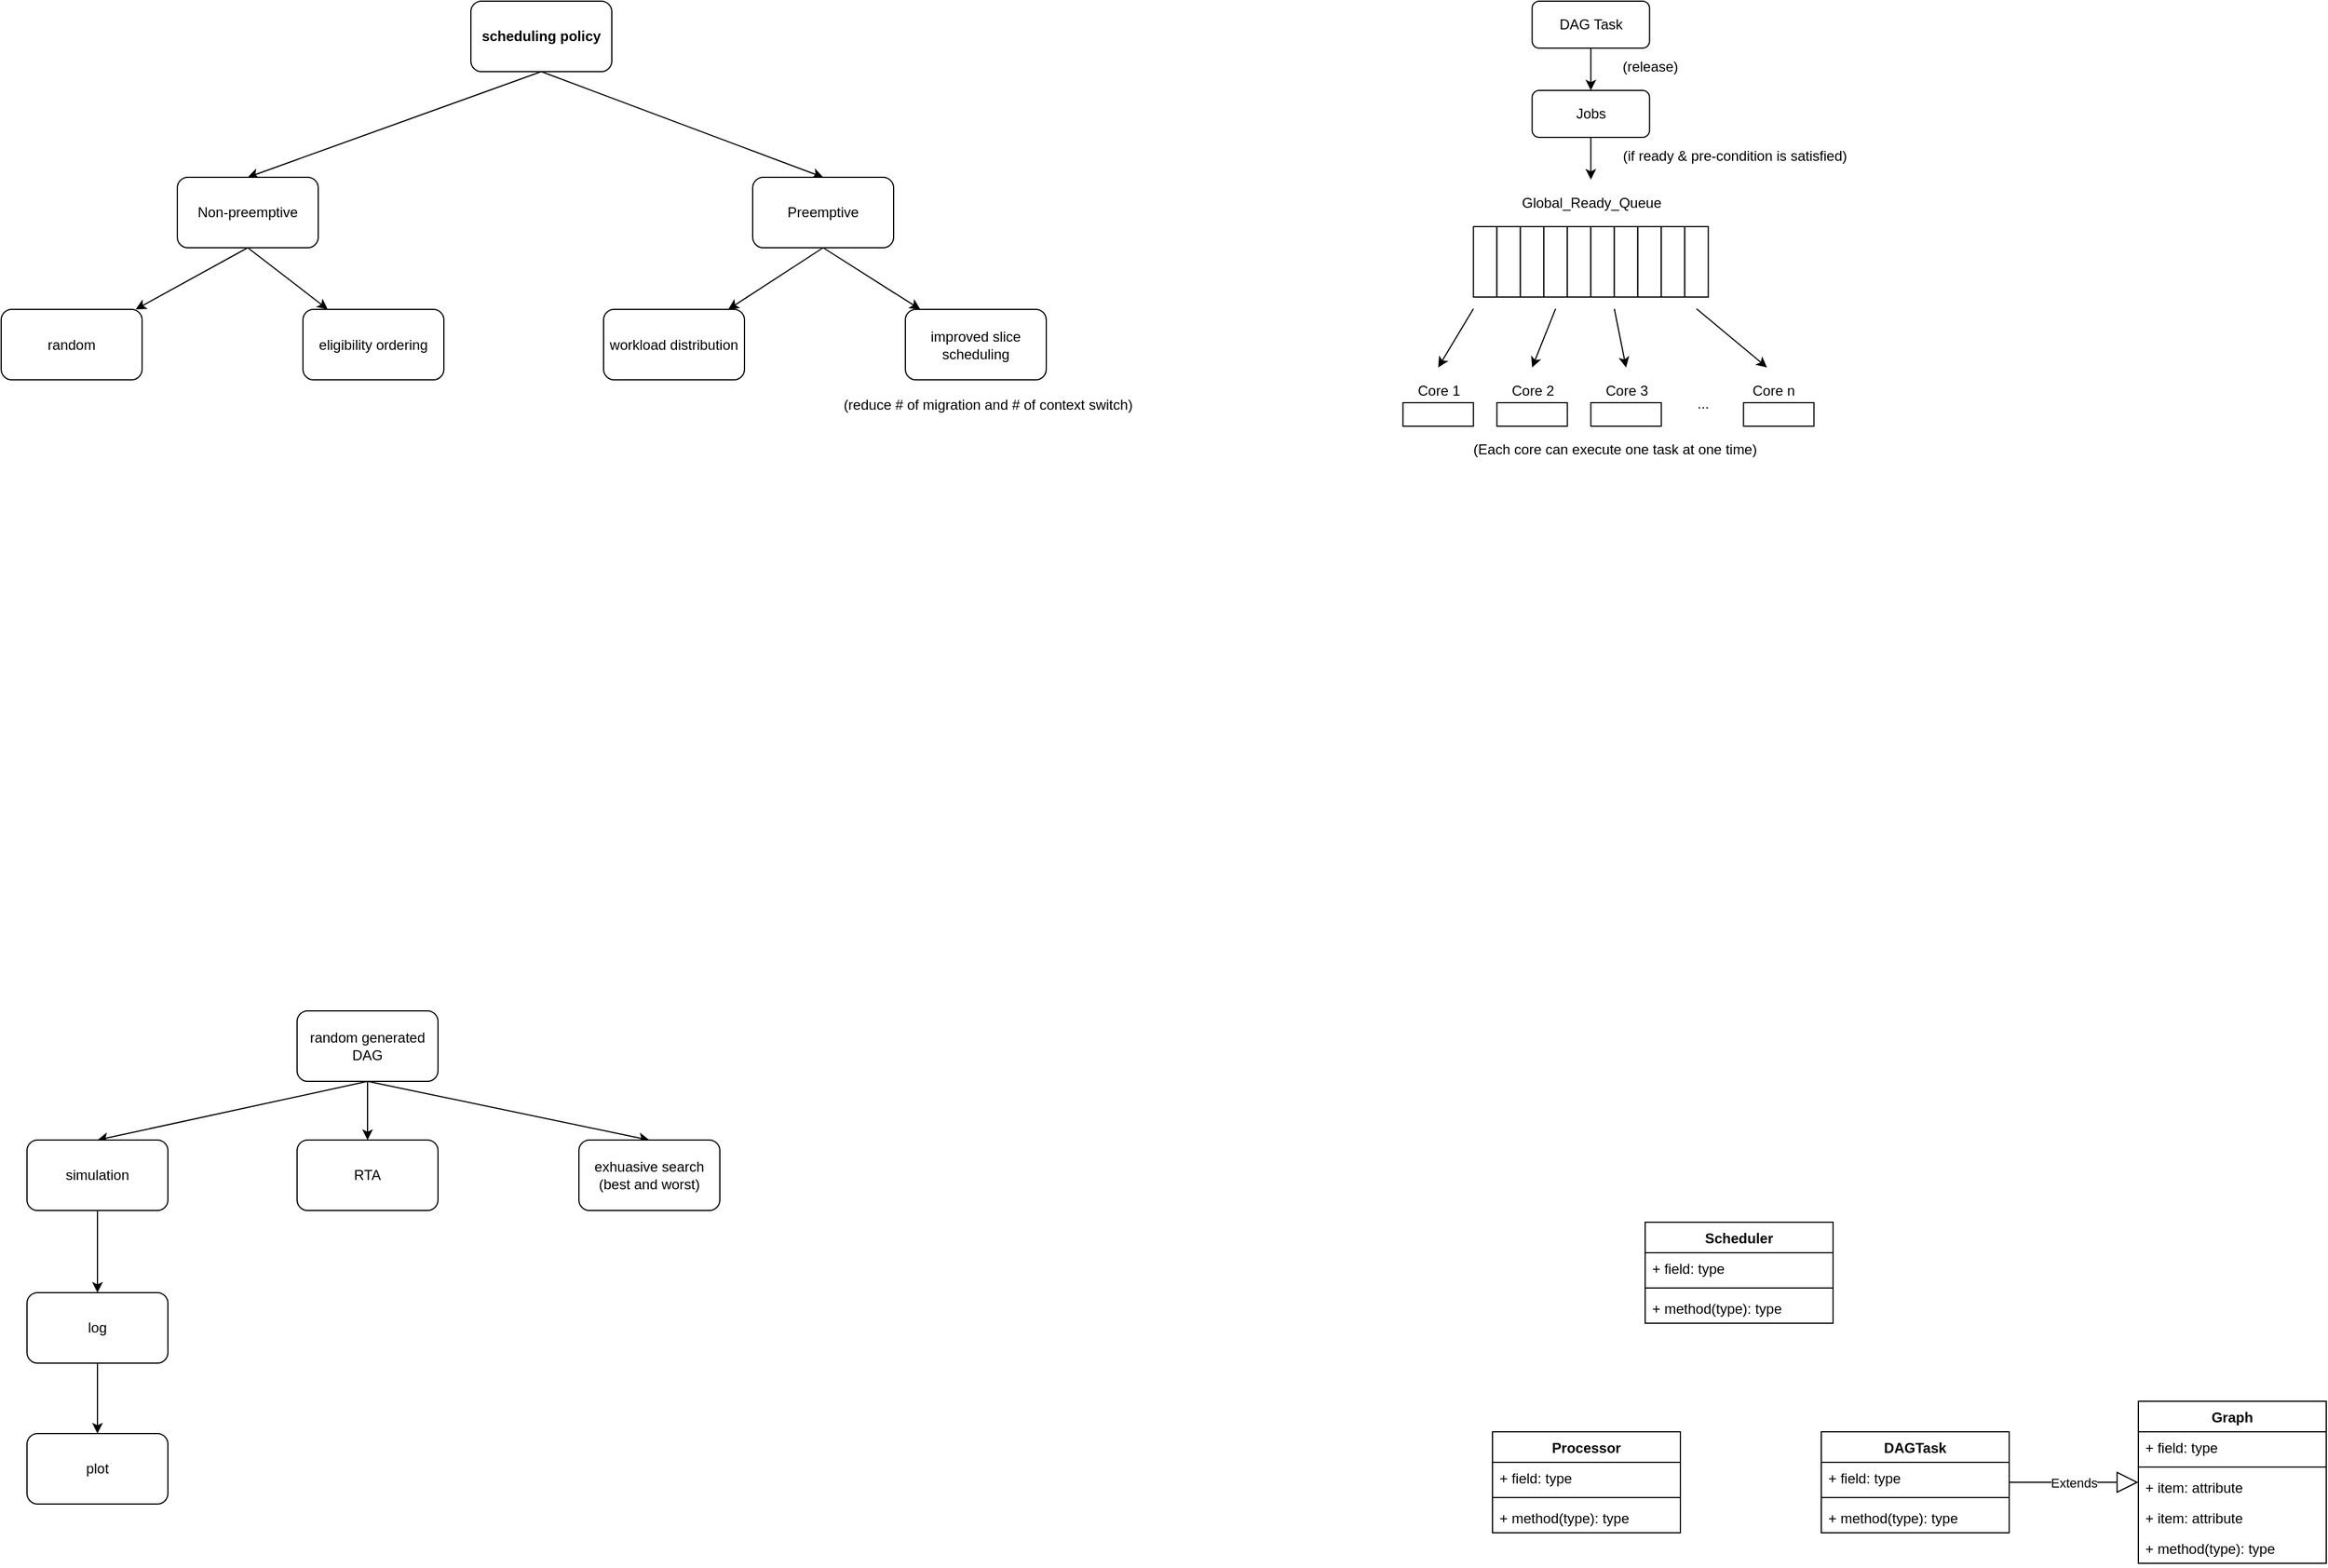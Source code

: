 <mxfile version="13.0.1" type="device"><diagram id="6-OH7U_03vElTwhA2fwM" name="Page-1"><mxGraphModel dx="2062" dy="1185" grid="1" gridSize="10" guides="1" tooltips="1" connect="1" arrows="1" fold="1" page="1" pageScale="1" pageWidth="1169" pageHeight="827" math="0" shadow="0"><root><mxCell id="0"/><mxCell id="1" parent="0"/><mxCell id="w5lps-WtKNnijoHzqmJ7-1" value="RTA" style="rounded=1;whiteSpace=wrap;html=1;" parent="1" vertex="1"><mxGeometry x="292" y="1010" width="120" height="60" as="geometry"/></mxCell><mxCell id="w5lps-WtKNnijoHzqmJ7-6" style="rounded=0;orthogonalLoop=1;jettySize=auto;html=1;exitX=0.5;exitY=1;exitDx=0;exitDy=0;entryX=0.5;entryY=0;entryDx=0;entryDy=0;" parent="1" source="w5lps-WtKNnijoHzqmJ7-2" target="w5lps-WtKNnijoHzqmJ7-4" edge="1"><mxGeometry relative="1" as="geometry"/></mxCell><mxCell id="w5lps-WtKNnijoHzqmJ7-8" style="rounded=0;orthogonalLoop=1;jettySize=auto;html=1;exitX=0.5;exitY=1;exitDx=0;exitDy=0;entryX=0.5;entryY=0;entryDx=0;entryDy=0;" parent="1" source="w5lps-WtKNnijoHzqmJ7-2" target="w5lps-WtKNnijoHzqmJ7-1" edge="1"><mxGeometry relative="1" as="geometry"/></mxCell><mxCell id="w5lps-WtKNnijoHzqmJ7-9" style="rounded=0;orthogonalLoop=1;jettySize=auto;html=1;exitX=0.5;exitY=1;exitDx=0;exitDy=0;entryX=0.5;entryY=0;entryDx=0;entryDy=0;" parent="1" source="w5lps-WtKNnijoHzqmJ7-2" target="w5lps-WtKNnijoHzqmJ7-5" edge="1"><mxGeometry relative="1" as="geometry"/></mxCell><mxCell id="w5lps-WtKNnijoHzqmJ7-2" value="random generated DAG" style="rounded=1;whiteSpace=wrap;html=1;" parent="1" vertex="1"><mxGeometry x="292" y="900" width="120" height="60" as="geometry"/></mxCell><mxCell id="w5lps-WtKNnijoHzqmJ7-11" style="edgeStyle=orthogonalEdgeStyle;curved=1;rounded=0;orthogonalLoop=1;jettySize=auto;html=1;exitX=0.5;exitY=1;exitDx=0;exitDy=0;entryX=0.5;entryY=0;entryDx=0;entryDy=0;" parent="1" source="w5lps-WtKNnijoHzqmJ7-4" target="w5lps-WtKNnijoHzqmJ7-10" edge="1"><mxGeometry relative="1" as="geometry"/></mxCell><mxCell id="w5lps-WtKNnijoHzqmJ7-4" value="simulation" style="rounded=1;whiteSpace=wrap;html=1;" parent="1" vertex="1"><mxGeometry x="62" y="1010" width="120" height="60" as="geometry"/></mxCell><mxCell id="w5lps-WtKNnijoHzqmJ7-5" value="exhuasive search (best and worst)" style="rounded=1;whiteSpace=wrap;html=1;" parent="1" vertex="1"><mxGeometry x="532" y="1010" width="120" height="60" as="geometry"/></mxCell><mxCell id="w5lps-WtKNnijoHzqmJ7-13" style="edgeStyle=orthogonalEdgeStyle;curved=1;rounded=0;orthogonalLoop=1;jettySize=auto;html=1;exitX=0.5;exitY=1;exitDx=0;exitDy=0;entryX=0.5;entryY=0;entryDx=0;entryDy=0;" parent="1" source="w5lps-WtKNnijoHzqmJ7-10" target="w5lps-WtKNnijoHzqmJ7-12" edge="1"><mxGeometry relative="1" as="geometry"/></mxCell><mxCell id="w5lps-WtKNnijoHzqmJ7-10" value="log" style="rounded=1;whiteSpace=wrap;html=1;" parent="1" vertex="1"><mxGeometry x="62" y="1140" width="120" height="60" as="geometry"/></mxCell><mxCell id="w5lps-WtKNnijoHzqmJ7-12" value="plot" style="rounded=1;whiteSpace=wrap;html=1;" parent="1" vertex="1"><mxGeometry x="62" y="1260" width="120" height="60" as="geometry"/></mxCell><mxCell id="w5lps-WtKNnijoHzqmJ7-15" style="rounded=0;orthogonalLoop=1;jettySize=auto;html=1;exitX=0.5;exitY=1;exitDx=0;exitDy=0;entryX=0.5;entryY=0;entryDx=0;entryDy=0;" parent="1" source="w5lps-WtKNnijoHzqmJ7-18" target="w5lps-WtKNnijoHzqmJ7-23" edge="1"><mxGeometry relative="1" as="geometry"><mxPoint x="280" y="150" as="targetPoint"/></mxGeometry></mxCell><mxCell id="w5lps-WtKNnijoHzqmJ7-17" style="rounded=0;orthogonalLoop=1;jettySize=auto;html=1;exitX=0.5;exitY=1;exitDx=0;exitDy=0;entryX=0.5;entryY=0;entryDx=0;entryDy=0;" parent="1" source="w5lps-WtKNnijoHzqmJ7-18" target="w5lps-WtKNnijoHzqmJ7-20" edge="1"><mxGeometry relative="1" as="geometry"/></mxCell><mxCell id="w5lps-WtKNnijoHzqmJ7-18" value="scheduling policy" style="rounded=1;whiteSpace=wrap;html=1;fontStyle=1" parent="1" vertex="1"><mxGeometry x="440" y="40" width="120" height="60" as="geometry"/></mxCell><mxCell id="w5lps-WtKNnijoHzqmJ7-28" style="rounded=0;orthogonalLoop=1;jettySize=auto;html=1;exitX=0.5;exitY=1;exitDx=0;exitDy=0;" parent="1" source="w5lps-WtKNnijoHzqmJ7-20" target="w5lps-WtKNnijoHzqmJ7-25" edge="1"><mxGeometry relative="1" as="geometry"/></mxCell><mxCell id="w5lps-WtKNnijoHzqmJ7-29" style="rounded=0;orthogonalLoop=1;jettySize=auto;html=1;exitX=0.5;exitY=1;exitDx=0;exitDy=0;" parent="1" source="w5lps-WtKNnijoHzqmJ7-20" target="w5lps-WtKNnijoHzqmJ7-24" edge="1"><mxGeometry relative="1" as="geometry"/></mxCell><mxCell id="w5lps-WtKNnijoHzqmJ7-20" value="Preemptive" style="rounded=1;whiteSpace=wrap;html=1;" parent="1" vertex="1"><mxGeometry x="680" y="190" width="120" height="60" as="geometry"/></mxCell><mxCell id="w5lps-WtKNnijoHzqmJ7-21" value="eligibility ordering" style="rounded=1;whiteSpace=wrap;html=1;" parent="1" vertex="1"><mxGeometry x="297" y="302.5" width="120" height="60" as="geometry"/></mxCell><mxCell id="w5lps-WtKNnijoHzqmJ7-22" value="random" style="rounded=1;whiteSpace=wrap;html=1;" parent="1" vertex="1"><mxGeometry x="40" y="302.5" width="120" height="60" as="geometry"/></mxCell><mxCell id="w5lps-WtKNnijoHzqmJ7-26" style="rounded=0;orthogonalLoop=1;jettySize=auto;html=1;exitX=0.5;exitY=1;exitDx=0;exitDy=0;" parent="1" source="w5lps-WtKNnijoHzqmJ7-23" target="w5lps-WtKNnijoHzqmJ7-22" edge="1"><mxGeometry relative="1" as="geometry"/></mxCell><mxCell id="w5lps-WtKNnijoHzqmJ7-27" style="rounded=0;orthogonalLoop=1;jettySize=auto;html=1;exitX=0.5;exitY=1;exitDx=0;exitDy=0;" parent="1" source="w5lps-WtKNnijoHzqmJ7-23" target="w5lps-WtKNnijoHzqmJ7-21" edge="1"><mxGeometry relative="1" as="geometry"/></mxCell><mxCell id="w5lps-WtKNnijoHzqmJ7-23" value="Non-preemptive" style="rounded=1;whiteSpace=wrap;html=1;" parent="1" vertex="1"><mxGeometry x="190" y="190" width="120" height="60" as="geometry"/></mxCell><mxCell id="w5lps-WtKNnijoHzqmJ7-24" value="improved slice scheduling" style="rounded=1;whiteSpace=wrap;html=1;" parent="1" vertex="1"><mxGeometry x="810" y="302.5" width="120" height="60" as="geometry"/></mxCell><mxCell id="w5lps-WtKNnijoHzqmJ7-25" value="workload distribution" style="rounded=1;whiteSpace=wrap;html=1;" parent="1" vertex="1"><mxGeometry x="553" y="302.5" width="120" height="60" as="geometry"/></mxCell><mxCell id="w5lps-WtKNnijoHzqmJ7-53" value="Global_Ready_Queue" style="text;html=1;align=center;verticalAlign=middle;resizable=0;points=[];autosize=1;" parent="1" vertex="1"><mxGeometry x="1328.75" y="202" width="130" height="20" as="geometry"/></mxCell><mxCell id="w5lps-WtKNnijoHzqmJ7-54" value="" style="group" parent="1" vertex="1" connectable="0"><mxGeometry x="1293.75" y="232" width="200" height="60" as="geometry"/></mxCell><mxCell id="w5lps-WtKNnijoHzqmJ7-43" value="" style="rounded=0;whiteSpace=wrap;html=1;" parent="w5lps-WtKNnijoHzqmJ7-54" vertex="1"><mxGeometry width="20" height="60" as="geometry"/></mxCell><mxCell id="w5lps-WtKNnijoHzqmJ7-44" value="" style="rounded=0;whiteSpace=wrap;html=1;" parent="w5lps-WtKNnijoHzqmJ7-54" vertex="1"><mxGeometry x="20" width="20" height="60" as="geometry"/></mxCell><mxCell id="w5lps-WtKNnijoHzqmJ7-45" value="" style="rounded=0;whiteSpace=wrap;html=1;" parent="w5lps-WtKNnijoHzqmJ7-54" vertex="1"><mxGeometry x="40" width="20" height="60" as="geometry"/></mxCell><mxCell id="w5lps-WtKNnijoHzqmJ7-46" value="" style="rounded=0;whiteSpace=wrap;html=1;" parent="w5lps-WtKNnijoHzqmJ7-54" vertex="1"><mxGeometry x="60" width="20" height="60" as="geometry"/></mxCell><mxCell id="w5lps-WtKNnijoHzqmJ7-47" value="" style="rounded=0;whiteSpace=wrap;html=1;" parent="w5lps-WtKNnijoHzqmJ7-54" vertex="1"><mxGeometry x="80" width="20" height="60" as="geometry"/></mxCell><mxCell id="w5lps-WtKNnijoHzqmJ7-48" value="" style="rounded=0;whiteSpace=wrap;html=1;" parent="w5lps-WtKNnijoHzqmJ7-54" vertex="1"><mxGeometry x="100" width="20" height="60" as="geometry"/></mxCell><mxCell id="w5lps-WtKNnijoHzqmJ7-49" value="" style="rounded=0;whiteSpace=wrap;html=1;" parent="w5lps-WtKNnijoHzqmJ7-54" vertex="1"><mxGeometry x="120" width="20" height="60" as="geometry"/></mxCell><mxCell id="w5lps-WtKNnijoHzqmJ7-50" value="" style="rounded=0;whiteSpace=wrap;html=1;" parent="w5lps-WtKNnijoHzqmJ7-54" vertex="1"><mxGeometry x="140" width="20" height="60" as="geometry"/></mxCell><mxCell id="w5lps-WtKNnijoHzqmJ7-51" value="" style="rounded=0;whiteSpace=wrap;html=1;" parent="w5lps-WtKNnijoHzqmJ7-54" vertex="1"><mxGeometry x="160" width="20" height="60" as="geometry"/></mxCell><mxCell id="w5lps-WtKNnijoHzqmJ7-52" value="" style="rounded=0;whiteSpace=wrap;html=1;" parent="w5lps-WtKNnijoHzqmJ7-54" vertex="1"><mxGeometry x="180" width="20" height="60" as="geometry"/></mxCell><mxCell id="w5lps-WtKNnijoHzqmJ7-110" value="" style="rounded=0;whiteSpace=wrap;html=1;rotation=-90;" parent="1" vertex="1"><mxGeometry x="1253.75" y="362" width="20" height="60" as="geometry"/></mxCell><mxCell id="w5lps-WtKNnijoHzqmJ7-111" value="" style="rounded=0;whiteSpace=wrap;html=1;rotation=-90;" parent="1" vertex="1"><mxGeometry x="1333.75" y="362" width="20" height="60" as="geometry"/></mxCell><mxCell id="w5lps-WtKNnijoHzqmJ7-112" value="" style="rounded=0;whiteSpace=wrap;html=1;rotation=-90;" parent="1" vertex="1"><mxGeometry x="1413.75" y="362" width="20" height="60" as="geometry"/></mxCell><mxCell id="w5lps-WtKNnijoHzqmJ7-113" value="" style="rounded=0;whiteSpace=wrap;html=1;rotation=-90;" parent="1" vertex="1"><mxGeometry x="1543.75" y="362" width="20" height="60" as="geometry"/></mxCell><mxCell id="w5lps-WtKNnijoHzqmJ7-114" value="..." style="text;html=1;align=center;verticalAlign=middle;resizable=0;points=[];autosize=1;" parent="1" vertex="1"><mxGeometry x="1473.75" y="372.5" width="30" height="20" as="geometry"/></mxCell><mxCell id="w5lps-WtKNnijoHzqmJ7-116" value="Core 1" style="text;html=1;align=center;verticalAlign=middle;resizable=0;points=[];autosize=1;" parent="1" vertex="1"><mxGeometry x="1238.75" y="362" width="50" height="20" as="geometry"/></mxCell><mxCell id="w5lps-WtKNnijoHzqmJ7-117" value="Core 2" style="text;html=1;align=center;verticalAlign=middle;resizable=0;points=[];autosize=1;" parent="1" vertex="1"><mxGeometry x="1318.75" y="362" width="50" height="20" as="geometry"/></mxCell><mxCell id="w5lps-WtKNnijoHzqmJ7-118" value="Core 3" style="text;html=1;align=center;verticalAlign=middle;resizable=0;points=[];autosize=1;" parent="1" vertex="1"><mxGeometry x="1398.75" y="362" width="50" height="20" as="geometry"/></mxCell><mxCell id="w5lps-WtKNnijoHzqmJ7-119" value="Core n" style="text;html=1;align=center;verticalAlign=middle;resizable=0;points=[];autosize=1;" parent="1" vertex="1"><mxGeometry x="1523.75" y="362" width="50" height="20" as="geometry"/></mxCell><mxCell id="w5lps-WtKNnijoHzqmJ7-120" value="" style="endArrow=classic;html=1;" parent="1" edge="1"><mxGeometry width="50" height="50" relative="1" as="geometry"><mxPoint x="1483.75" y="302" as="sourcePoint"/><mxPoint x="1543.75" y="352" as="targetPoint"/></mxGeometry></mxCell><mxCell id="w5lps-WtKNnijoHzqmJ7-121" value="" style="endArrow=classic;html=1;" parent="1" edge="1"><mxGeometry width="50" height="50" relative="1" as="geometry"><mxPoint x="1413.75" y="302" as="sourcePoint"/><mxPoint x="1423.75" y="352" as="targetPoint"/></mxGeometry></mxCell><mxCell id="w5lps-WtKNnijoHzqmJ7-122" value="" style="endArrow=classic;html=1;" parent="1" edge="1"><mxGeometry width="50" height="50" relative="1" as="geometry"><mxPoint x="1363.75" y="302" as="sourcePoint"/><mxPoint x="1343.75" y="352" as="targetPoint"/></mxGeometry></mxCell><mxCell id="w5lps-WtKNnijoHzqmJ7-123" value="" style="endArrow=classic;html=1;" parent="1" edge="1"><mxGeometry width="50" height="50" relative="1" as="geometry"><mxPoint x="1293.75" y="302" as="sourcePoint"/><mxPoint x="1263.75" y="352" as="targetPoint"/></mxGeometry></mxCell><mxCell id="w5lps-WtKNnijoHzqmJ7-124" value="(Each core can execute one task at one time)" style="text;html=1;align=center;verticalAlign=middle;resizable=0;points=[];autosize=1;" parent="1" vertex="1"><mxGeometry x="1283.75" y="412" width="260" height="20" as="geometry"/></mxCell><mxCell id="w5lps-WtKNnijoHzqmJ7-126" value="(reduce # of migration and # of context switch)" style="text;html=1;align=center;verticalAlign=middle;resizable=0;points=[];autosize=1;" parent="1" vertex="1"><mxGeometry x="750" y="374" width="260" height="20" as="geometry"/></mxCell><mxCell id="w5lps-WtKNnijoHzqmJ7-127" value="Jobs" style="rounded=1;whiteSpace=wrap;html=1;" parent="1" vertex="1"><mxGeometry x="1343.75" y="116" width="100" height="40" as="geometry"/></mxCell><mxCell id="w5lps-WtKNnijoHzqmJ7-128" value="" style="endArrow=classic;html=1;exitX=0.5;exitY=1;exitDx=0;exitDy=0;" parent="1" source="w5lps-WtKNnijoHzqmJ7-127" edge="1"><mxGeometry width="50" height="50" relative="1" as="geometry"><mxPoint x="1423.75" y="312" as="sourcePoint"/><mxPoint x="1393.75" y="192" as="targetPoint"/></mxGeometry></mxCell><mxCell id="w5lps-WtKNnijoHzqmJ7-129" value="(if ready &amp;amp; pre-condition is satisfied)" style="text;html=1;align=center;verticalAlign=middle;resizable=0;points=[];autosize=1;" parent="1" vertex="1"><mxGeometry x="1411.25" y="162" width="210" height="20" as="geometry"/></mxCell><mxCell id="-hGD3cOcRjUI10XlKeV7-5" value="Extends" style="endArrow=block;endSize=16;endFill=0;html=1;" edge="1" parent="1" source="w5lps-WtKNnijoHzqmJ7-148" target="-hGD3cOcRjUI10XlKeV7-1"><mxGeometry width="160" relative="1" as="geometry"><mxPoint x="1350" y="1230" as="sourcePoint"/><mxPoint x="1510" y="1230" as="targetPoint"/></mxGeometry></mxCell><mxCell id="-hGD3cOcRjUI10XlKeV7-12" value="DAG Task" style="rounded=1;whiteSpace=wrap;html=1;" vertex="1" parent="1"><mxGeometry x="1343.75" y="40" width="100" height="40" as="geometry"/></mxCell><mxCell id="-hGD3cOcRjUI10XlKeV7-13" value="" style="endArrow=classic;html=1;" edge="1" parent="1" source="-hGD3cOcRjUI10XlKeV7-12" target="w5lps-WtKNnijoHzqmJ7-127"><mxGeometry width="50" height="50" relative="1" as="geometry"><mxPoint x="1403.75" y="159" as="sourcePoint"/><mxPoint x="1403.75" y="202" as="targetPoint"/></mxGeometry></mxCell><mxCell id="-hGD3cOcRjUI10XlKeV7-14" value="(release)" style="text;html=1;align=center;verticalAlign=middle;resizable=0;points=[];autosize=1;" vertex="1" parent="1"><mxGeometry x="1413.75" y="86" width="60" height="20" as="geometry"/></mxCell><mxCell id="w5lps-WtKNnijoHzqmJ7-148" value="DAGTask" style="swimlane;fontStyle=1;align=center;verticalAlign=top;childLayout=stackLayout;horizontal=1;startSize=26;horizontalStack=0;resizeParent=1;resizeParentMax=0;resizeLast=0;collapsible=1;marginBottom=0;" parent="1" vertex="1"><mxGeometry x="1590" y="1258.5" width="160" height="86" as="geometry"/></mxCell><mxCell id="w5lps-WtKNnijoHzqmJ7-149" value="+ field: type" style="text;strokeColor=none;fillColor=none;align=left;verticalAlign=top;spacingLeft=4;spacingRight=4;overflow=hidden;rotatable=0;points=[[0,0.5],[1,0.5]];portConstraint=eastwest;" parent="w5lps-WtKNnijoHzqmJ7-148" vertex="1"><mxGeometry y="26" width="160" height="26" as="geometry"/></mxCell><mxCell id="w5lps-WtKNnijoHzqmJ7-150" value="" style="line;strokeWidth=1;fillColor=none;align=left;verticalAlign=middle;spacingTop=-1;spacingLeft=3;spacingRight=3;rotatable=0;labelPosition=right;points=[];portConstraint=eastwest;" parent="w5lps-WtKNnijoHzqmJ7-148" vertex="1"><mxGeometry y="52" width="160" height="8" as="geometry"/></mxCell><mxCell id="w5lps-WtKNnijoHzqmJ7-151" value="+ method(type): type" style="text;strokeColor=none;fillColor=none;align=left;verticalAlign=top;spacingLeft=4;spacingRight=4;overflow=hidden;rotatable=0;points=[[0,0.5],[1,0.5]];portConstraint=eastwest;" parent="w5lps-WtKNnijoHzqmJ7-148" vertex="1"><mxGeometry y="60" width="160" height="26" as="geometry"/></mxCell><mxCell id="w5lps-WtKNnijoHzqmJ7-140" value="Processor" style="swimlane;fontStyle=1;align=center;verticalAlign=top;childLayout=stackLayout;horizontal=1;startSize=26;horizontalStack=0;resizeParent=1;resizeParentMax=0;resizeLast=0;collapsible=1;marginBottom=0;" parent="1" vertex="1"><mxGeometry x="1310" y="1258.5" width="160" height="86" as="geometry"/></mxCell><mxCell id="w5lps-WtKNnijoHzqmJ7-141" value="+ field: type" style="text;strokeColor=none;fillColor=none;align=left;verticalAlign=top;spacingLeft=4;spacingRight=4;overflow=hidden;rotatable=0;points=[[0,0.5],[1,0.5]];portConstraint=eastwest;" parent="w5lps-WtKNnijoHzqmJ7-140" vertex="1"><mxGeometry y="26" width="160" height="26" as="geometry"/></mxCell><mxCell id="w5lps-WtKNnijoHzqmJ7-142" value="" style="line;strokeWidth=1;fillColor=none;align=left;verticalAlign=middle;spacingTop=-1;spacingLeft=3;spacingRight=3;rotatable=0;labelPosition=right;points=[];portConstraint=eastwest;" parent="w5lps-WtKNnijoHzqmJ7-140" vertex="1"><mxGeometry y="52" width="160" height="8" as="geometry"/></mxCell><mxCell id="w5lps-WtKNnijoHzqmJ7-143" value="+ method(type): type" style="text;strokeColor=none;fillColor=none;align=left;verticalAlign=top;spacingLeft=4;spacingRight=4;overflow=hidden;rotatable=0;points=[[0,0.5],[1,0.5]];portConstraint=eastwest;" parent="w5lps-WtKNnijoHzqmJ7-140" vertex="1"><mxGeometry y="60" width="160" height="26" as="geometry"/></mxCell><mxCell id="-hGD3cOcRjUI10XlKeV7-1" value="Graph" style="swimlane;fontStyle=1;align=center;verticalAlign=top;childLayout=stackLayout;horizontal=1;startSize=26;horizontalStack=0;resizeParent=1;resizeParentMax=0;resizeLast=0;collapsible=1;marginBottom=0;" vertex="1" parent="1"><mxGeometry x="1860" y="1232.5" width="160" height="138" as="geometry"/></mxCell><mxCell id="-hGD3cOcRjUI10XlKeV7-2" value="+ field: type" style="text;strokeColor=none;fillColor=none;align=left;verticalAlign=top;spacingLeft=4;spacingRight=4;overflow=hidden;rotatable=0;points=[[0,0.5],[1,0.5]];portConstraint=eastwest;" vertex="1" parent="-hGD3cOcRjUI10XlKeV7-1"><mxGeometry y="26" width="160" height="26" as="geometry"/></mxCell><mxCell id="-hGD3cOcRjUI10XlKeV7-3" value="" style="line;strokeWidth=1;fillColor=none;align=left;verticalAlign=middle;spacingTop=-1;spacingLeft=3;spacingRight=3;rotatable=0;labelPosition=right;points=[];portConstraint=eastwest;" vertex="1" parent="-hGD3cOcRjUI10XlKeV7-1"><mxGeometry y="52" width="160" height="8" as="geometry"/></mxCell><mxCell id="-hGD3cOcRjUI10XlKeV7-10" value="+ item: attribute" style="text;strokeColor=none;fillColor=none;align=left;verticalAlign=top;spacingLeft=4;spacingRight=4;overflow=hidden;rotatable=0;points=[[0,0.5],[1,0.5]];portConstraint=eastwest;" vertex="1" parent="-hGD3cOcRjUI10XlKeV7-1"><mxGeometry y="60" width="160" height="26" as="geometry"/></mxCell><mxCell id="-hGD3cOcRjUI10XlKeV7-11" value="+ item: attribute" style="text;strokeColor=none;fillColor=none;align=left;verticalAlign=top;spacingLeft=4;spacingRight=4;overflow=hidden;rotatable=0;points=[[0,0.5],[1,0.5]];portConstraint=eastwest;" vertex="1" parent="-hGD3cOcRjUI10XlKeV7-1"><mxGeometry y="86" width="160" height="26" as="geometry"/></mxCell><mxCell id="-hGD3cOcRjUI10XlKeV7-4" value="+ method(type): type" style="text;strokeColor=none;fillColor=none;align=left;verticalAlign=top;spacingLeft=4;spacingRight=4;overflow=hidden;rotatable=0;points=[[0,0.5],[1,0.5]];portConstraint=eastwest;" vertex="1" parent="-hGD3cOcRjUI10XlKeV7-1"><mxGeometry y="112" width="160" height="26" as="geometry"/></mxCell><mxCell id="w5lps-WtKNnijoHzqmJ7-144" value="Scheduler" style="swimlane;fontStyle=1;align=center;verticalAlign=top;childLayout=stackLayout;horizontal=1;startSize=26;horizontalStack=0;resizeParent=1;resizeParentMax=0;resizeLast=0;collapsible=1;marginBottom=0;" parent="1" vertex="1"><mxGeometry x="1440" y="1080" width="160" height="86" as="geometry"><mxRectangle x="940" y="741" width="90" height="26" as="alternateBounds"/></mxGeometry></mxCell><mxCell id="w5lps-WtKNnijoHzqmJ7-145" value="+ field: type" style="text;strokeColor=none;fillColor=none;align=left;verticalAlign=top;spacingLeft=4;spacingRight=4;overflow=hidden;rotatable=0;points=[[0,0.5],[1,0.5]];portConstraint=eastwest;" parent="w5lps-WtKNnijoHzqmJ7-144" vertex="1"><mxGeometry y="26" width="160" height="26" as="geometry"/></mxCell><mxCell id="w5lps-WtKNnijoHzqmJ7-146" value="" style="line;strokeWidth=1;fillColor=none;align=left;verticalAlign=middle;spacingTop=-1;spacingLeft=3;spacingRight=3;rotatable=0;labelPosition=right;points=[];portConstraint=eastwest;" parent="w5lps-WtKNnijoHzqmJ7-144" vertex="1"><mxGeometry y="52" width="160" height="8" as="geometry"/></mxCell><mxCell id="w5lps-WtKNnijoHzqmJ7-147" value="+ method(type): type" style="text;strokeColor=none;fillColor=none;align=left;verticalAlign=top;spacingLeft=4;spacingRight=4;overflow=hidden;rotatable=0;points=[[0,0.5],[1,0.5]];portConstraint=eastwest;" parent="w5lps-WtKNnijoHzqmJ7-144" vertex="1"><mxGeometry y="60" width="160" height="26" as="geometry"/></mxCell></root></mxGraphModel></diagram></mxfile>